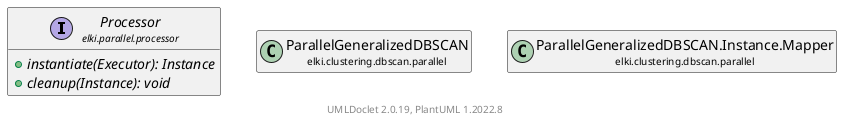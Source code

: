 @startuml
    remove .*\.(Instance|Par|Parameterizer|Factory)$
    set namespaceSeparator none
    hide empty fields
    hide empty methods

    class "<size:14>ParallelGeneralizedDBSCAN.Instance\n<size:10>elki.clustering.dbscan.parallel" as elki.clustering.dbscan.parallel.ParallelGeneralizedDBSCAN.Instance<T> [[ParallelGeneralizedDBSCAN.Instance.html]] {
        #npred: Instance<T>
        #corepred: Instance<? super T>
        #coremodel: boolean
        -clusterids: WritableDataStore<Assignment>
        -cores: Core[]
        -borders: Border[]
        -nextclus: int
        -database: Database
        -npreds: NeighborPredicate<? extends T>
        -progress: FiniteProgress
        +Instance(Database, NeighborPredicate<T>, CorePredicate<? super T>, boolean)
        +run(): Clustering<Model>
        #processNeighbors(DBIDRef, T): void
        +instantiate(Executor): Mapper
        +cleanup(Instance): void
    }

    interface "<size:14>Processor\n<size:10>elki.parallel.processor" as elki.parallel.processor.Processor [[../../../parallel/processor/Processor.html]] {
        {abstract} +instantiate(Executor): Instance
        {abstract} +cleanup(Instance): void
    }
    class "<size:14>ParallelGeneralizedDBSCAN\n<size:10>elki.clustering.dbscan.parallel" as elki.clustering.dbscan.parallel.ParallelGeneralizedDBSCAN [[ParallelGeneralizedDBSCAN.html]]
    class "<size:14>ParallelGeneralizedDBSCAN.Instance.Mapper\n<size:10>elki.clustering.dbscan.parallel" as elki.clustering.dbscan.parallel.ParallelGeneralizedDBSCAN.Instance.Mapper [[ParallelGeneralizedDBSCAN.Instance.Mapper.html]]

    elki.parallel.processor.Processor <|.. elki.clustering.dbscan.parallel.ParallelGeneralizedDBSCAN.Instance
    elki.clustering.dbscan.parallel.ParallelGeneralizedDBSCAN +-- elki.clustering.dbscan.parallel.ParallelGeneralizedDBSCAN.Instance
    elki.clustering.dbscan.parallel.ParallelGeneralizedDBSCAN.Instance +-- elki.clustering.dbscan.parallel.ParallelGeneralizedDBSCAN.Instance.Mapper

    center footer UMLDoclet 2.0.19, PlantUML 1.2022.8
@enduml
